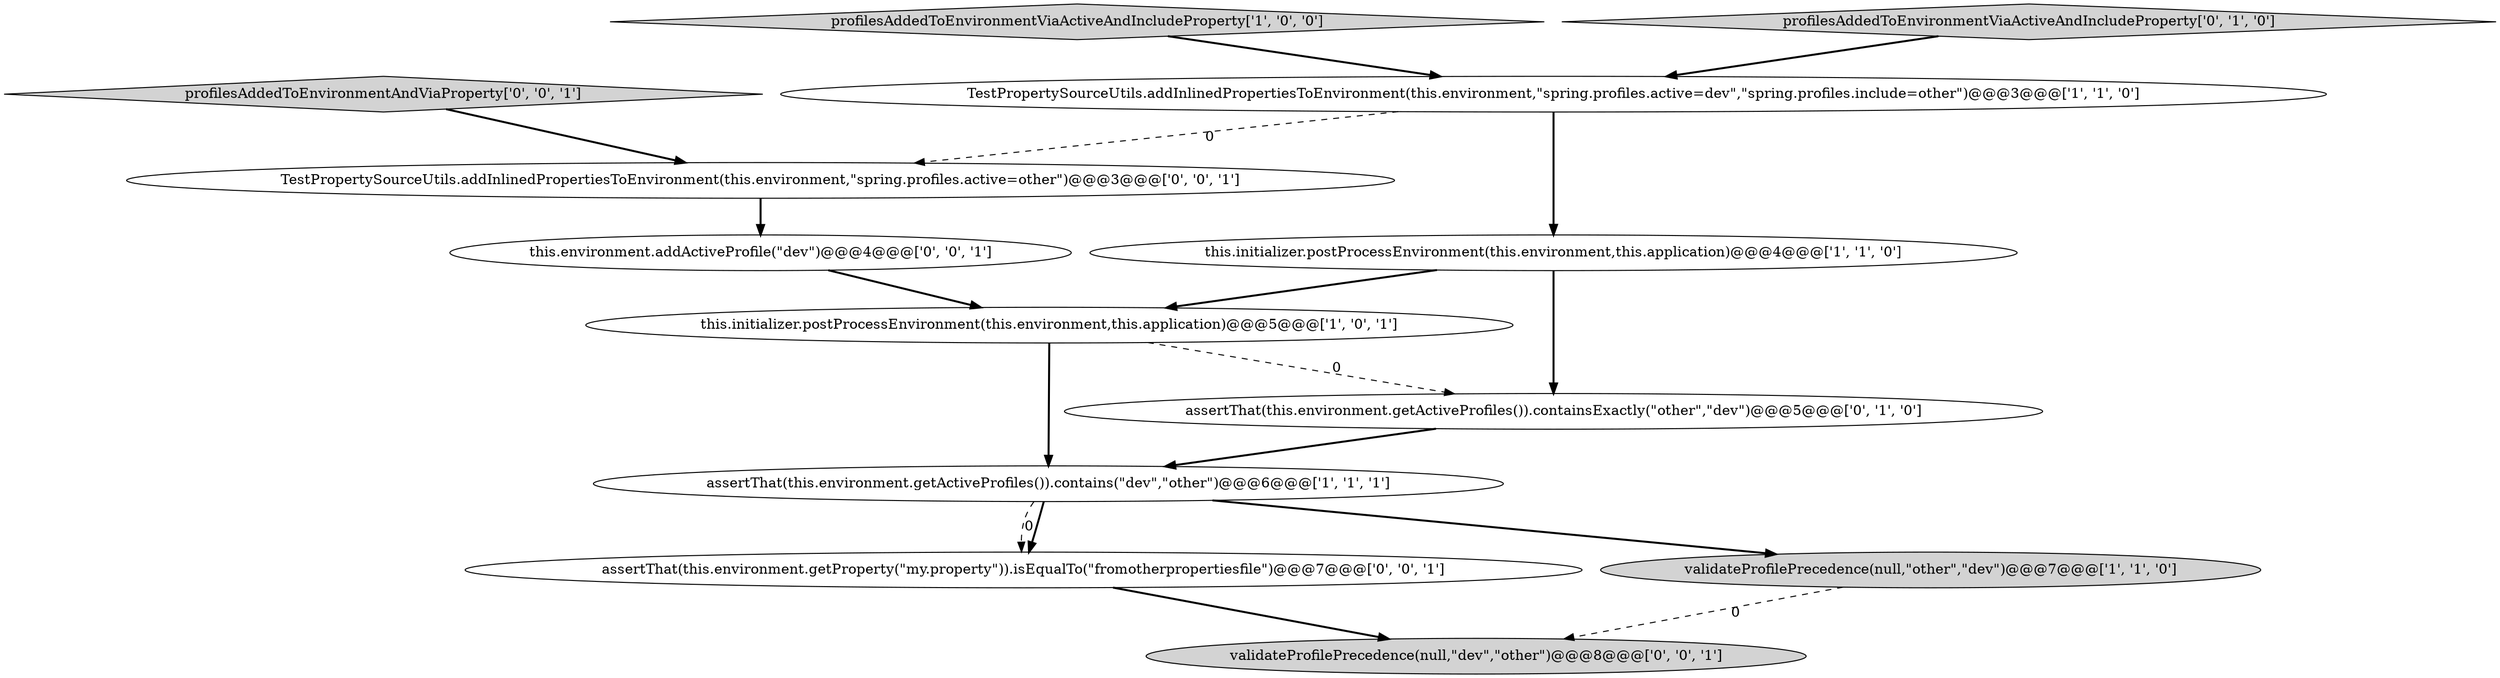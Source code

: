 digraph {
5 [style = filled, label = "profilesAddedToEnvironmentViaActiveAndIncludeProperty['1', '0', '0']", fillcolor = lightgray, shape = diamond image = "AAA0AAABBB1BBB"];
11 [style = filled, label = "assertThat(this.environment.getProperty(\"my.property\")).isEqualTo(\"fromotherpropertiesfile\")@@@7@@@['0', '0', '1']", fillcolor = white, shape = ellipse image = "AAA0AAABBB3BBB"];
9 [style = filled, label = "profilesAddedToEnvironmentAndViaProperty['0', '0', '1']", fillcolor = lightgray, shape = diamond image = "AAA0AAABBB3BBB"];
4 [style = filled, label = "this.initializer.postProcessEnvironment(this.environment,this.application)@@@5@@@['1', '0', '1']", fillcolor = white, shape = ellipse image = "AAA0AAABBB1BBB"];
12 [style = filled, label = "TestPropertySourceUtils.addInlinedPropertiesToEnvironment(this.environment,\"spring.profiles.active=other\")@@@3@@@['0', '0', '1']", fillcolor = white, shape = ellipse image = "AAA0AAABBB3BBB"];
1 [style = filled, label = "validateProfilePrecedence(null,\"other\",\"dev\")@@@7@@@['1', '1', '0']", fillcolor = lightgray, shape = ellipse image = "AAA0AAABBB1BBB"];
6 [style = filled, label = "assertThat(this.environment.getActiveProfiles()).containsExactly(\"other\",\"dev\")@@@5@@@['0', '1', '0']", fillcolor = white, shape = ellipse image = "AAA1AAABBB2BBB"];
7 [style = filled, label = "profilesAddedToEnvironmentViaActiveAndIncludeProperty['0', '1', '0']", fillcolor = lightgray, shape = diamond image = "AAA0AAABBB2BBB"];
8 [style = filled, label = "this.environment.addActiveProfile(\"dev\")@@@4@@@['0', '0', '1']", fillcolor = white, shape = ellipse image = "AAA0AAABBB3BBB"];
2 [style = filled, label = "this.initializer.postProcessEnvironment(this.environment,this.application)@@@4@@@['1', '1', '0']", fillcolor = white, shape = ellipse image = "AAA0AAABBB1BBB"];
3 [style = filled, label = "TestPropertySourceUtils.addInlinedPropertiesToEnvironment(this.environment,\"spring.profiles.active=dev\",\"spring.profiles.include=other\")@@@3@@@['1', '1', '0']", fillcolor = white, shape = ellipse image = "AAA0AAABBB1BBB"];
10 [style = filled, label = "validateProfilePrecedence(null,\"dev\",\"other\")@@@8@@@['0', '0', '1']", fillcolor = lightgray, shape = ellipse image = "AAA0AAABBB3BBB"];
0 [style = filled, label = "assertThat(this.environment.getActiveProfiles()).contains(\"dev\",\"other\")@@@6@@@['1', '1', '1']", fillcolor = white, shape = ellipse image = "AAA0AAABBB1BBB"];
2->6 [style = bold, label=""];
6->0 [style = bold, label=""];
4->6 [style = dashed, label="0"];
5->3 [style = bold, label=""];
11->10 [style = bold, label=""];
0->11 [style = dashed, label="0"];
2->4 [style = bold, label=""];
3->12 [style = dashed, label="0"];
1->10 [style = dashed, label="0"];
12->8 [style = bold, label=""];
8->4 [style = bold, label=""];
0->11 [style = bold, label=""];
0->1 [style = bold, label=""];
4->0 [style = bold, label=""];
9->12 [style = bold, label=""];
3->2 [style = bold, label=""];
7->3 [style = bold, label=""];
}
